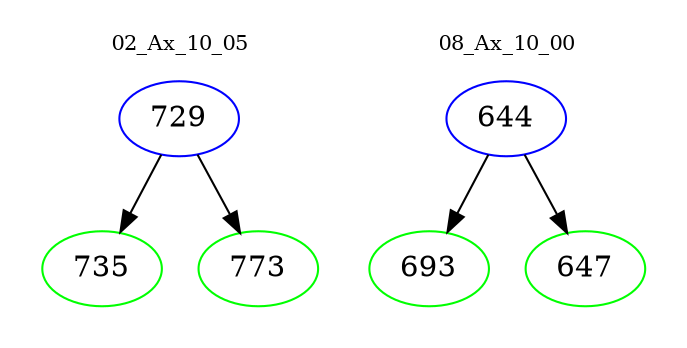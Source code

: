 digraph{
subgraph cluster_0 {
color = white
label = "02_Ax_10_05";
fontsize=10;
T0_729 [label="729", color="blue"]
T0_729 -> T0_735 [color="black"]
T0_735 [label="735", color="green"]
T0_729 -> T0_773 [color="black"]
T0_773 [label="773", color="green"]
}
subgraph cluster_1 {
color = white
label = "08_Ax_10_00";
fontsize=10;
T1_644 [label="644", color="blue"]
T1_644 -> T1_693 [color="black"]
T1_693 [label="693", color="green"]
T1_644 -> T1_647 [color="black"]
T1_647 [label="647", color="green"]
}
}
